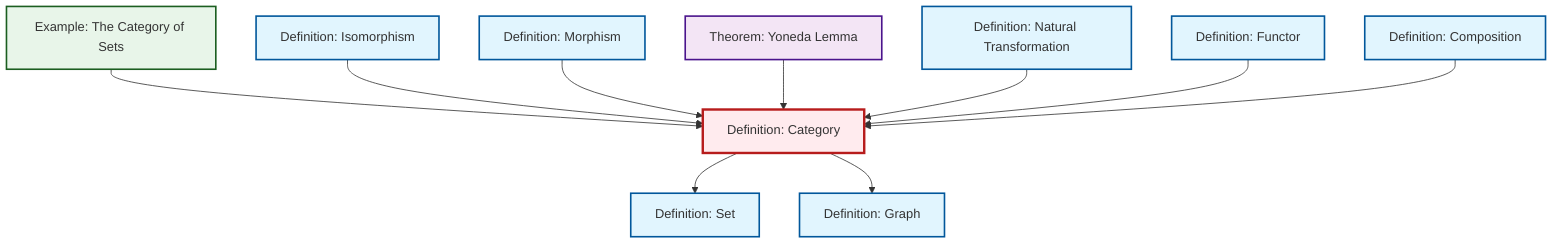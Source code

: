 graph TD
    classDef definition fill:#e1f5fe,stroke:#01579b,stroke-width:2px
    classDef theorem fill:#f3e5f5,stroke:#4a148c,stroke-width:2px
    classDef axiom fill:#fff3e0,stroke:#e65100,stroke-width:2px
    classDef example fill:#e8f5e9,stroke:#1b5e20,stroke-width:2px
    classDef current fill:#ffebee,stroke:#b71c1c,stroke-width:3px
    thm-yoneda["Theorem: Yoneda Lemma"]:::theorem
    def-composition["Definition: Composition"]:::definition
    def-isomorphism["Definition: Isomorphism"]:::definition
    def-category["Definition: Category"]:::definition
    def-natural-transformation["Definition: Natural Transformation"]:::definition
    def-morphism["Definition: Morphism"]:::definition
    def-set["Definition: Set"]:::definition
    def-graph["Definition: Graph"]:::definition
    def-functor["Definition: Functor"]:::definition
    ex-set-category["Example: The Category of Sets"]:::example
    ex-set-category --> def-category
    def-isomorphism --> def-category
    def-morphism --> def-category
    thm-yoneda --> def-category
    def-natural-transformation --> def-category
    def-category --> def-set
    def-category --> def-graph
    def-functor --> def-category
    def-composition --> def-category
    class def-category current